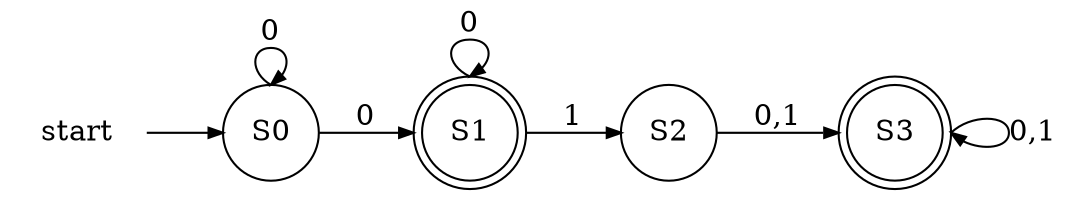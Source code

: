 digraph finite_state_machine {
// 	fontname="Helvetica,Arial,sans-serif"
// 	node [fontname="Helvetica,Arial,sans-serif"]
// 	edge [fontname="Helvetica,Arial,sans-serif"]
    //layout="neato"
	rankdir=LR;
	node [shape = doublecircle]; S1; S3;
	node [shape = circle];
	start [color="white"]
	start->S0 [arrowsize=0.7, len=2]
	S0 -> S1 [label = "0", arrowsize=0.7, len=2];
	S0:n -> S0:n [label = "0", arrowsize=0.7, len=2];
	S1 -> S2 [label = "1", arrowsize=0.7, len=2];
	S1:n -> S1:n [label = "0", arrowsize=0.7, len=2];
	S2 -> S3 [label = "0,1", arrowsize=0.7, len=2];
	S3:e-> S3:e [label = "0,1", arrowsize=0.7, len=2];
}
